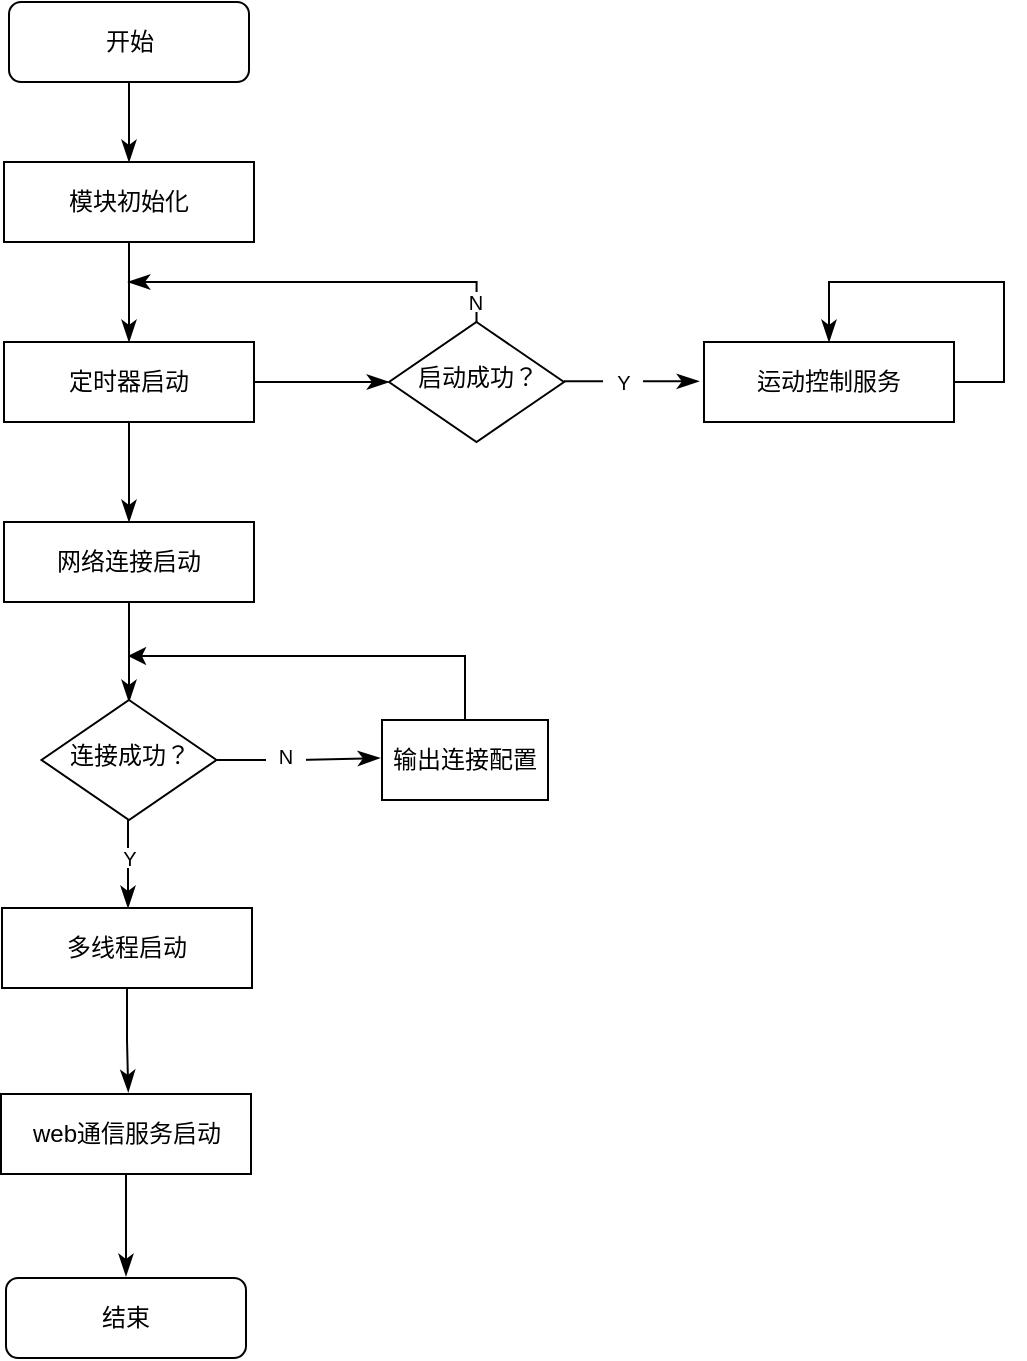 <mxfile version="22.1.4" type="github">
  <diagram id="C5RBs43oDa-KdzZeNtuy" name="Page-1">
    <mxGraphModel dx="1269" dy="679" grid="1" gridSize="1" guides="1" tooltips="1" connect="1" arrows="1" fold="1" page="1" pageScale="1" pageWidth="1169" pageHeight="827" background="#ffffff" math="0" shadow="0">
      <root>
        <mxCell id="WIyWlLk6GJQsqaUBKTNV-0" />
        <mxCell id="WIyWlLk6GJQsqaUBKTNV-1" parent="WIyWlLk6GJQsqaUBKTNV-0" />
        <mxCell id="WIyWlLk6GJQsqaUBKTNV-2" value="" style="rounded=0;html=1;jettySize=auto;orthogonalLoop=1;fontSize=11;endArrow=classicThin;endFill=1;endSize=8;strokeWidth=1;shadow=0;labelBackgroundColor=none;edgeStyle=orthogonalEdgeStyle;movable=1;resizable=1;rotatable=1;deletable=1;editable=1;locked=0;connectable=1;" parent="WIyWlLk6GJQsqaUBKTNV-1" source="WIyWlLk6GJQsqaUBKTNV-3" edge="1">
          <mxGeometry relative="1" as="geometry">
            <mxPoint x="223.5" y="129" as="targetPoint" />
          </mxGeometry>
        </mxCell>
        <mxCell id="WIyWlLk6GJQsqaUBKTNV-3" value="开始" style="rounded=1;whiteSpace=wrap;html=1;fontSize=12;glass=0;strokeWidth=1;shadow=0;" parent="WIyWlLk6GJQsqaUBKTNV-1" vertex="1">
          <mxGeometry x="163.5" y="49" width="120" height="40" as="geometry" />
        </mxCell>
        <mxCell id="n1LtsA6DM-6R5tt_t0rD-1" value="模块初始化" style="rounded=0;whiteSpace=wrap;html=1;" vertex="1" parent="WIyWlLk6GJQsqaUBKTNV-1">
          <mxGeometry x="161" y="129" width="125" height="40" as="geometry" />
        </mxCell>
        <mxCell id="n1LtsA6DM-6R5tt_t0rD-2" value="" style="rounded=0;html=1;jettySize=auto;orthogonalLoop=1;fontSize=11;endArrow=classicThin;endFill=1;endSize=8;strokeWidth=1;shadow=0;labelBackgroundColor=none;edgeStyle=orthogonalEdgeStyle;movable=1;resizable=1;rotatable=1;deletable=1;editable=1;locked=0;connectable=1;exitX=0.5;exitY=1;exitDx=0;exitDy=0;" edge="1" parent="WIyWlLk6GJQsqaUBKTNV-1" source="n1LtsA6DM-6R5tt_t0rD-1">
          <mxGeometry relative="1" as="geometry">
            <mxPoint x="233.5" y="190" as="sourcePoint" />
            <mxPoint x="223.5" y="219" as="targetPoint" />
          </mxGeometry>
        </mxCell>
        <mxCell id="n1LtsA6DM-6R5tt_t0rD-3" value="定时器启动" style="rounded=0;whiteSpace=wrap;html=1;" vertex="1" parent="WIyWlLk6GJQsqaUBKTNV-1">
          <mxGeometry x="161" y="219" width="125" height="40" as="geometry" />
        </mxCell>
        <mxCell id="n1LtsA6DM-6R5tt_t0rD-4" value="" style="rounded=0;html=1;jettySize=auto;orthogonalLoop=1;fontSize=11;endArrow=classicThin;endFill=1;endSize=8;strokeWidth=1;shadow=0;labelBackgroundColor=none;edgeStyle=orthogonalEdgeStyle;movable=1;resizable=1;rotatable=1;deletable=1;editable=1;locked=0;connectable=1;exitX=0.5;exitY=1;exitDx=0;exitDy=0;" edge="1" parent="WIyWlLk6GJQsqaUBKTNV-1">
          <mxGeometry relative="1" as="geometry">
            <mxPoint x="223.5" y="259" as="sourcePoint" />
            <mxPoint x="223.5" y="309" as="targetPoint" />
          </mxGeometry>
        </mxCell>
        <mxCell id="n1LtsA6DM-6R5tt_t0rD-5" value="网络连接启动" style="rounded=0;whiteSpace=wrap;html=1;" vertex="1" parent="WIyWlLk6GJQsqaUBKTNV-1">
          <mxGeometry x="161" y="309" width="125" height="40" as="geometry" />
        </mxCell>
        <mxCell id="n1LtsA6DM-6R5tt_t0rD-8" value="" style="rounded=0;html=1;jettySize=auto;orthogonalLoop=1;fontSize=11;endArrow=classicThin;endFill=1;endSize=8;strokeWidth=1;shadow=0;labelBackgroundColor=none;edgeStyle=orthogonalEdgeStyle;movable=1;resizable=1;rotatable=1;deletable=1;editable=1;locked=0;connectable=1;exitX=0.5;exitY=1;exitDx=0;exitDy=0;" edge="1" parent="WIyWlLk6GJQsqaUBKTNV-1">
          <mxGeometry relative="1" as="geometry">
            <mxPoint x="223.5" y="349" as="sourcePoint" />
            <mxPoint x="223.5" y="399" as="targetPoint" />
          </mxGeometry>
        </mxCell>
        <mxCell id="n1LtsA6DM-6R5tt_t0rD-9" value="多线程启动" style="rounded=0;whiteSpace=wrap;html=1;" vertex="1" parent="WIyWlLk6GJQsqaUBKTNV-1">
          <mxGeometry x="160" y="502" width="125" height="40" as="geometry" />
        </mxCell>
        <mxCell id="n1LtsA6DM-6R5tt_t0rD-10" value="" style="rounded=0;html=1;jettySize=auto;orthogonalLoop=1;fontSize=11;endArrow=classicThin;endFill=1;endSize=8;strokeWidth=1;shadow=0;labelBackgroundColor=none;edgeStyle=orthogonalEdgeStyle;movable=1;resizable=1;rotatable=1;deletable=1;editable=1;locked=0;connectable=1;exitX=1;exitY=0.5;exitDx=0;exitDy=0;" edge="1" parent="WIyWlLk6GJQsqaUBKTNV-1" source="n1LtsA6DM-6R5tt_t0rD-3">
          <mxGeometry relative="1" as="geometry">
            <mxPoint x="233.5" y="179" as="sourcePoint" />
            <mxPoint x="353.5" y="239" as="targetPoint" />
          </mxGeometry>
        </mxCell>
        <mxCell id="n1LtsA6DM-6R5tt_t0rD-11" value="" style="rounded=0;html=1;jettySize=auto;orthogonalLoop=1;fontSize=11;endArrow=classicThin;endFill=1;endSize=8;strokeWidth=1;shadow=0;labelBackgroundColor=none;edgeStyle=orthogonalEdgeStyle;movable=1;resizable=1;rotatable=1;deletable=1;editable=1;locked=0;connectable=1;exitX=1;exitY=0.5;exitDx=0;exitDy=0;" edge="1" parent="WIyWlLk6GJQsqaUBKTNV-1" source="n1LtsA6DM-6R5tt_t0rD-29">
          <mxGeometry relative="1" as="geometry">
            <mxPoint x="296.5" y="249" as="sourcePoint" />
            <mxPoint x="349" y="427" as="targetPoint" />
          </mxGeometry>
        </mxCell>
        <mxCell id="n1LtsA6DM-6R5tt_t0rD-13" value="运动控制服务" style="rounded=0;whiteSpace=wrap;html=1;" vertex="1" parent="WIyWlLk6GJQsqaUBKTNV-1">
          <mxGeometry x="511" y="219" width="125" height="40" as="geometry" />
        </mxCell>
        <mxCell id="n1LtsA6DM-6R5tt_t0rD-15" value="启动成功？" style="rhombus;whiteSpace=wrap;html=1;shadow=0;fontFamily=Helvetica;fontSize=12;align=center;strokeWidth=1;spacing=6;spacingTop=-4;" vertex="1" parent="WIyWlLk6GJQsqaUBKTNV-1">
          <mxGeometry x="353.5" y="209" width="87.5" height="60" as="geometry" />
        </mxCell>
        <mxCell id="n1LtsA6DM-6R5tt_t0rD-16" value="" style="rounded=0;html=1;jettySize=auto;orthogonalLoop=1;fontSize=11;endArrow=classicThin;endFill=1;endSize=8;strokeWidth=1;shadow=0;labelBackgroundColor=none;edgeStyle=orthogonalEdgeStyle;movable=1;resizable=1;rotatable=1;deletable=1;editable=1;locked=0;connectable=1;exitX=1;exitY=0.5;exitDx=0;exitDy=0;" edge="1" parent="WIyWlLk6GJQsqaUBKTNV-1">
          <mxGeometry relative="1" as="geometry">
            <mxPoint x="441" y="238.67" as="sourcePoint" />
            <mxPoint x="508.5" y="238.67" as="targetPoint" />
          </mxGeometry>
        </mxCell>
        <mxCell id="n1LtsA6DM-6R5tt_t0rD-17" value="&lt;font style=&quot;font-size: 10px;&quot;&gt;Y&lt;/font&gt;" style="text;html=1;strokeColor=none;fillColor=default;align=center;verticalAlign=middle;whiteSpace=wrap;rounded=0;" vertex="1" parent="WIyWlLk6GJQsqaUBKTNV-1">
          <mxGeometry x="460.5" y="234" width="20" height="10" as="geometry" />
        </mxCell>
        <mxCell id="n1LtsA6DM-6R5tt_t0rD-20" value="" style="rounded=0;html=1;jettySize=auto;orthogonalLoop=1;fontSize=11;endArrow=classicThin;endFill=1;endSize=8;strokeWidth=1;shadow=0;labelBackgroundColor=none;edgeStyle=orthogonalEdgeStyle;movable=1;resizable=1;rotatable=1;deletable=1;editable=1;locked=0;connectable=1;exitX=0.5;exitY=0;exitDx=0;exitDy=0;" edge="1" parent="WIyWlLk6GJQsqaUBKTNV-1" source="n1LtsA6DM-6R5tt_t0rD-15">
          <mxGeometry relative="1" as="geometry">
            <mxPoint x="397.25" y="138" as="sourcePoint" />
            <mxPoint x="223" y="189" as="targetPoint" />
            <Array as="points">
              <mxPoint x="397" y="189" />
            </Array>
          </mxGeometry>
        </mxCell>
        <mxCell id="n1LtsA6DM-6R5tt_t0rD-21" value="&lt;font style=&quot;font-size: 10px;&quot;&gt;N&lt;/font&gt;" style="text;html=1;strokeColor=none;fillColor=default;align=center;verticalAlign=middle;whiteSpace=wrap;rounded=0;" vertex="1" parent="WIyWlLk6GJQsqaUBKTNV-1">
          <mxGeometry x="387.25" y="194" width="20" height="10" as="geometry" />
        </mxCell>
        <mxCell id="n1LtsA6DM-6R5tt_t0rD-28" value="" style="rounded=0;html=1;jettySize=auto;orthogonalLoop=1;fontSize=11;endArrow=classicThin;endFill=1;endSize=8;strokeWidth=1;shadow=0;labelBackgroundColor=none;edgeStyle=orthogonalEdgeStyle;movable=1;resizable=1;rotatable=1;deletable=1;editable=1;locked=0;connectable=1;exitX=1;exitY=0.5;exitDx=0;exitDy=0;entryX=0.5;entryY=0;entryDx=0;entryDy=0;" edge="1" parent="WIyWlLk6GJQsqaUBKTNV-1" source="n1LtsA6DM-6R5tt_t0rD-13" target="n1LtsA6DM-6R5tt_t0rD-13">
          <mxGeometry relative="1" as="geometry">
            <mxPoint x="557" y="290" as="sourcePoint" />
            <mxPoint x="686" y="169" as="targetPoint" />
            <Array as="points">
              <mxPoint x="661" y="239" />
              <mxPoint x="661" y="189" />
              <mxPoint x="574" y="189" />
            </Array>
          </mxGeometry>
        </mxCell>
        <mxCell id="n1LtsA6DM-6R5tt_t0rD-29" value="连接成功？" style="rhombus;whiteSpace=wrap;html=1;shadow=0;fontFamily=Helvetica;fontSize=12;align=center;strokeWidth=1;spacing=6;spacingTop=-4;" vertex="1" parent="WIyWlLk6GJQsqaUBKTNV-1">
          <mxGeometry x="179.75" y="398" width="87.5" height="60" as="geometry" />
        </mxCell>
        <mxCell id="n1LtsA6DM-6R5tt_t0rD-30" value="" style="rounded=0;html=1;jettySize=auto;orthogonalLoop=1;fontSize=11;endArrow=classicThin;endFill=1;endSize=8;strokeWidth=1;shadow=0;labelBackgroundColor=none;edgeStyle=orthogonalEdgeStyle;movable=1;resizable=1;rotatable=1;deletable=1;editable=1;locked=0;connectable=1;exitX=0.5;exitY=1;exitDx=0;exitDy=0;" edge="1" parent="WIyWlLk6GJQsqaUBKTNV-1">
          <mxGeometry relative="1" as="geometry">
            <mxPoint x="223" y="458" as="sourcePoint" />
            <mxPoint x="223" y="502" as="targetPoint" />
          </mxGeometry>
        </mxCell>
        <mxCell id="n1LtsA6DM-6R5tt_t0rD-31" value="&lt;font style=&quot;font-size: 10px;&quot;&gt;Y&lt;/font&gt;" style="text;html=1;strokeColor=none;fillColor=default;align=center;verticalAlign=middle;whiteSpace=wrap;rounded=0;" vertex="1" parent="WIyWlLk6GJQsqaUBKTNV-1">
          <mxGeometry x="213.5" y="472" width="20" height="10" as="geometry" />
        </mxCell>
        <mxCell id="n1LtsA6DM-6R5tt_t0rD-32" value="&lt;font style=&quot;font-size: 10px;&quot;&gt;N&lt;/font&gt;" style="text;html=1;strokeColor=none;fillColor=default;align=center;verticalAlign=middle;whiteSpace=wrap;rounded=0;" vertex="1" parent="WIyWlLk6GJQsqaUBKTNV-1">
          <mxGeometry x="292" y="421" width="20" height="10" as="geometry" />
        </mxCell>
        <mxCell id="n1LtsA6DM-6R5tt_t0rD-36" style="edgeStyle=orthogonalEdgeStyle;rounded=0;orthogonalLoop=1;jettySize=auto;html=1;" edge="1" parent="WIyWlLk6GJQsqaUBKTNV-1" source="n1LtsA6DM-6R5tt_t0rD-33">
          <mxGeometry relative="1" as="geometry">
            <mxPoint x="223" y="376" as="targetPoint" />
            <Array as="points">
              <mxPoint x="391" y="376" />
              <mxPoint x="226" y="376" />
            </Array>
          </mxGeometry>
        </mxCell>
        <mxCell id="n1LtsA6DM-6R5tt_t0rD-33" value="输出连接配置" style="rounded=0;whiteSpace=wrap;html=1;" vertex="1" parent="WIyWlLk6GJQsqaUBKTNV-1">
          <mxGeometry x="350" y="408" width="83" height="40" as="geometry" />
        </mxCell>
        <mxCell id="n1LtsA6DM-6R5tt_t0rD-37" value="web通信服务启动" style="rounded=0;whiteSpace=wrap;html=1;" vertex="1" parent="WIyWlLk6GJQsqaUBKTNV-1">
          <mxGeometry x="159.5" y="595" width="125" height="40" as="geometry" />
        </mxCell>
        <mxCell id="n1LtsA6DM-6R5tt_t0rD-38" value="" style="rounded=0;html=1;jettySize=auto;orthogonalLoop=1;fontSize=11;endArrow=classicThin;endFill=1;endSize=8;strokeWidth=1;shadow=0;labelBackgroundColor=none;edgeStyle=orthogonalEdgeStyle;movable=1;resizable=1;rotatable=1;deletable=1;editable=1;locked=0;connectable=1;exitX=0.5;exitY=1;exitDx=0;exitDy=0;" edge="1" parent="WIyWlLk6GJQsqaUBKTNV-1" source="n1LtsA6DM-6R5tt_t0rD-37">
          <mxGeometry relative="1" as="geometry">
            <mxPoint x="224" y="661" as="sourcePoint" />
            <mxPoint x="222" y="686" as="targetPoint" />
          </mxGeometry>
        </mxCell>
        <mxCell id="n1LtsA6DM-6R5tt_t0rD-39" value="结束" style="rounded=1;whiteSpace=wrap;html=1;fontSize=12;glass=0;strokeWidth=1;shadow=0;" vertex="1" parent="WIyWlLk6GJQsqaUBKTNV-1">
          <mxGeometry x="162" y="687" width="120" height="40" as="geometry" />
        </mxCell>
        <mxCell id="n1LtsA6DM-6R5tt_t0rD-41" value="" style="rounded=0;html=1;jettySize=auto;orthogonalLoop=1;fontSize=11;endArrow=classicThin;endFill=1;endSize=8;strokeWidth=1;shadow=0;labelBackgroundColor=none;edgeStyle=orthogonalEdgeStyle;movable=1;resizable=1;rotatable=1;deletable=1;editable=1;locked=0;connectable=1;exitX=0.5;exitY=1;exitDx=0;exitDy=0;" edge="1" parent="WIyWlLk6GJQsqaUBKTNV-1" source="n1LtsA6DM-6R5tt_t0rD-9">
          <mxGeometry relative="1" as="geometry">
            <mxPoint x="223.13" y="544" as="sourcePoint" />
            <mxPoint x="223.13" y="594" as="targetPoint" />
            <Array as="points">
              <mxPoint x="223" y="568" />
              <mxPoint x="223" y="568" />
            </Array>
          </mxGeometry>
        </mxCell>
      </root>
    </mxGraphModel>
  </diagram>
</mxfile>
